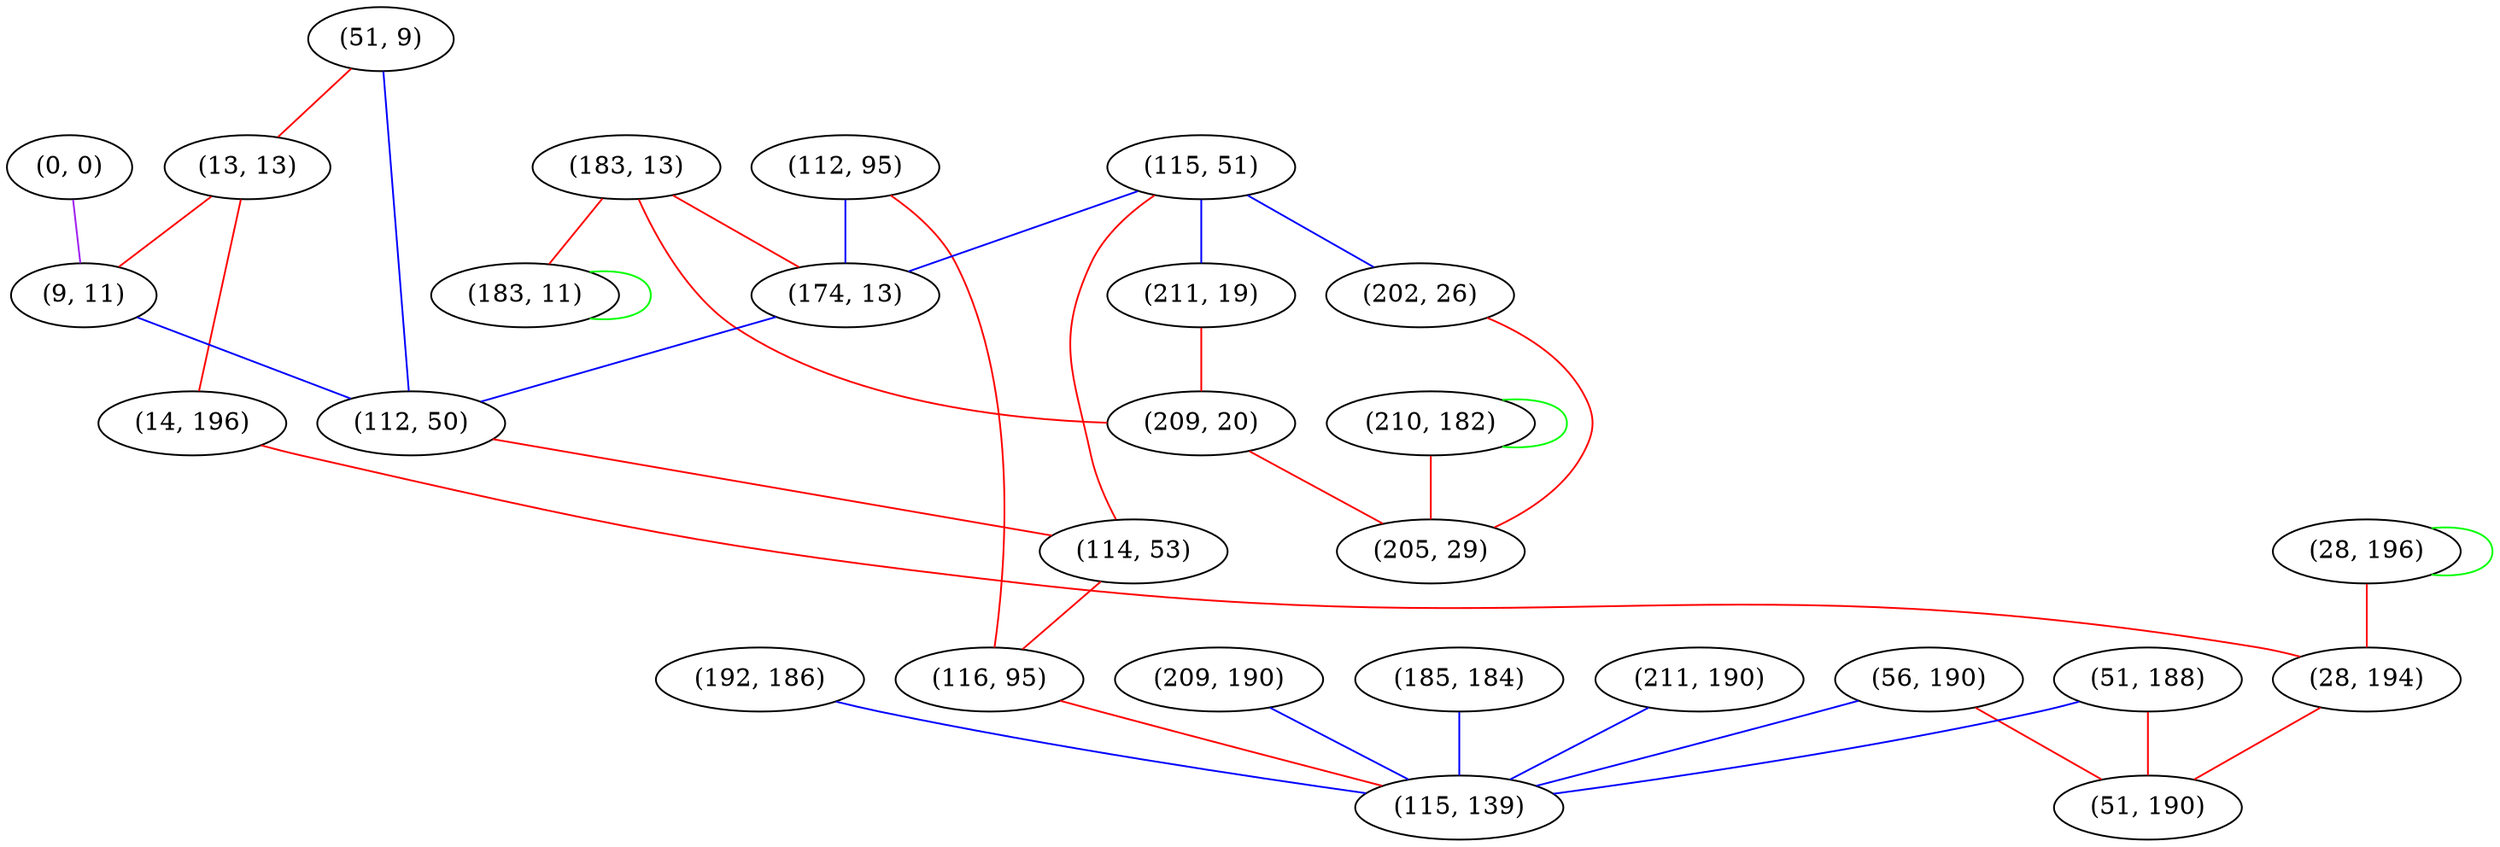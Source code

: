 graph "" {
"(51, 9)";
"(13, 13)";
"(112, 95)";
"(209, 190)";
"(0, 0)";
"(183, 13)";
"(115, 51)";
"(210, 182)";
"(185, 184)";
"(174, 13)";
"(9, 11)";
"(183, 11)";
"(112, 50)";
"(56, 190)";
"(28, 196)";
"(51, 188)";
"(211, 19)";
"(14, 196)";
"(209, 20)";
"(202, 26)";
"(114, 53)";
"(211, 190)";
"(192, 186)";
"(116, 95)";
"(28, 194)";
"(205, 29)";
"(115, 139)";
"(51, 190)";
"(51, 9)" -- "(13, 13)"  [color=red, key=0, weight=1];
"(51, 9)" -- "(112, 50)"  [color=blue, key=0, weight=3];
"(13, 13)" -- "(14, 196)"  [color=red, key=0, weight=1];
"(13, 13)" -- "(9, 11)"  [color=red, key=0, weight=1];
"(112, 95)" -- "(116, 95)"  [color=red, key=0, weight=1];
"(112, 95)" -- "(174, 13)"  [color=blue, key=0, weight=3];
"(209, 190)" -- "(115, 139)"  [color=blue, key=0, weight=3];
"(0, 0)" -- "(9, 11)"  [color=purple, key=0, weight=4];
"(183, 13)" -- "(183, 11)"  [color=red, key=0, weight=1];
"(183, 13)" -- "(209, 20)"  [color=red, key=0, weight=1];
"(183, 13)" -- "(174, 13)"  [color=red, key=0, weight=1];
"(115, 51)" -- "(114, 53)"  [color=red, key=0, weight=1];
"(115, 51)" -- "(211, 19)"  [color=blue, key=0, weight=3];
"(115, 51)" -- "(174, 13)"  [color=blue, key=0, weight=3];
"(115, 51)" -- "(202, 26)"  [color=blue, key=0, weight=3];
"(210, 182)" -- "(210, 182)"  [color=green, key=0, weight=2];
"(210, 182)" -- "(205, 29)"  [color=red, key=0, weight=1];
"(185, 184)" -- "(115, 139)"  [color=blue, key=0, weight=3];
"(174, 13)" -- "(112, 50)"  [color=blue, key=0, weight=3];
"(9, 11)" -- "(112, 50)"  [color=blue, key=0, weight=3];
"(183, 11)" -- "(183, 11)"  [color=green, key=0, weight=2];
"(112, 50)" -- "(114, 53)"  [color=red, key=0, weight=1];
"(56, 190)" -- "(115, 139)"  [color=blue, key=0, weight=3];
"(56, 190)" -- "(51, 190)"  [color=red, key=0, weight=1];
"(28, 196)" -- "(28, 194)"  [color=red, key=0, weight=1];
"(28, 196)" -- "(28, 196)"  [color=green, key=0, weight=2];
"(51, 188)" -- "(115, 139)"  [color=blue, key=0, weight=3];
"(51, 188)" -- "(51, 190)"  [color=red, key=0, weight=1];
"(211, 19)" -- "(209, 20)"  [color=red, key=0, weight=1];
"(14, 196)" -- "(28, 194)"  [color=red, key=0, weight=1];
"(209, 20)" -- "(205, 29)"  [color=red, key=0, weight=1];
"(202, 26)" -- "(205, 29)"  [color=red, key=0, weight=1];
"(114, 53)" -- "(116, 95)"  [color=red, key=0, weight=1];
"(211, 190)" -- "(115, 139)"  [color=blue, key=0, weight=3];
"(192, 186)" -- "(115, 139)"  [color=blue, key=0, weight=3];
"(116, 95)" -- "(115, 139)"  [color=red, key=0, weight=1];
"(28, 194)" -- "(51, 190)"  [color=red, key=0, weight=1];
}
